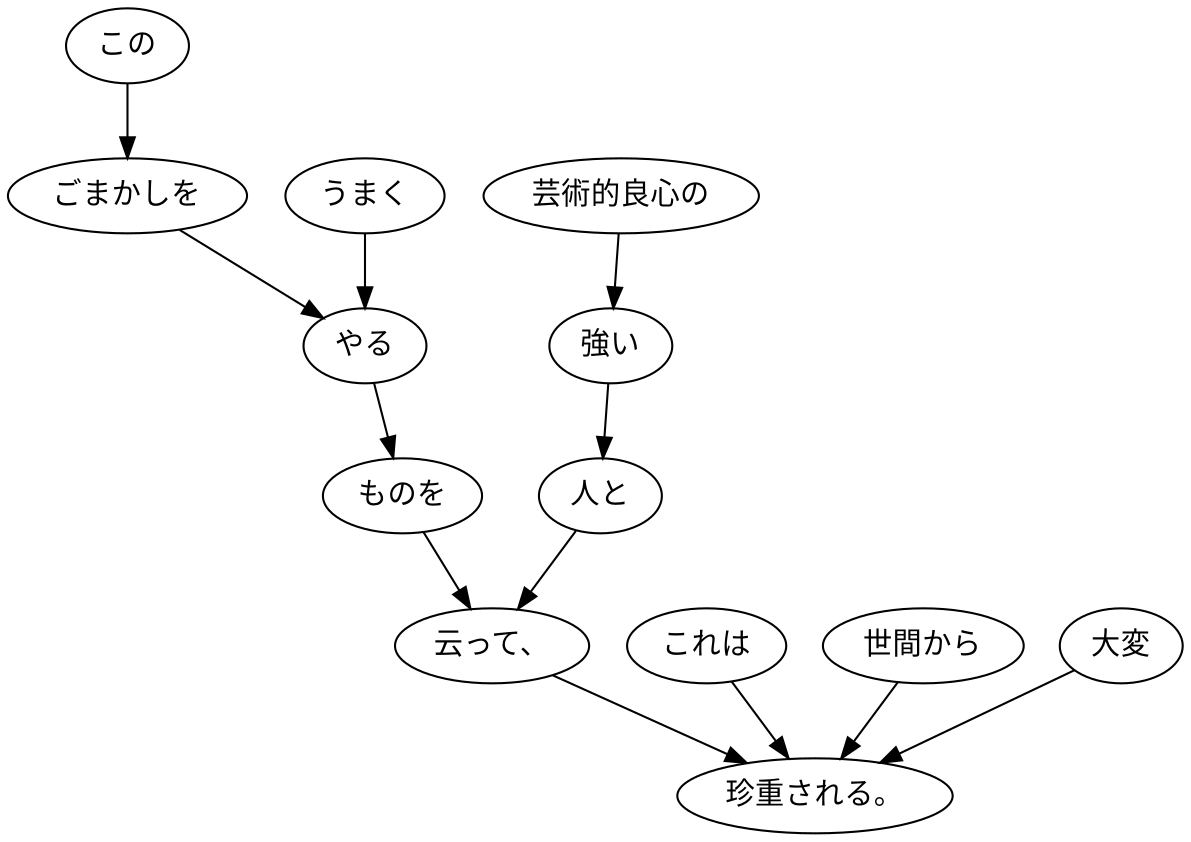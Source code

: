 digraph graph7361 {
	node0 [label="この"];
	node1 [label="ごまかしを"];
	node2 [label="うまく"];
	node3 [label="やる"];
	node4 [label="ものを"];
	node5 [label="芸術的良心の"];
	node6 [label="強い"];
	node7 [label="人と"];
	node8 [label="云って、"];
	node9 [label="これは"];
	node10 [label="世間から"];
	node11 [label="大変"];
	node12 [label="珍重される。"];
	node0 -> node1;
	node1 -> node3;
	node2 -> node3;
	node3 -> node4;
	node4 -> node8;
	node5 -> node6;
	node6 -> node7;
	node7 -> node8;
	node8 -> node12;
	node9 -> node12;
	node10 -> node12;
	node11 -> node12;
}
